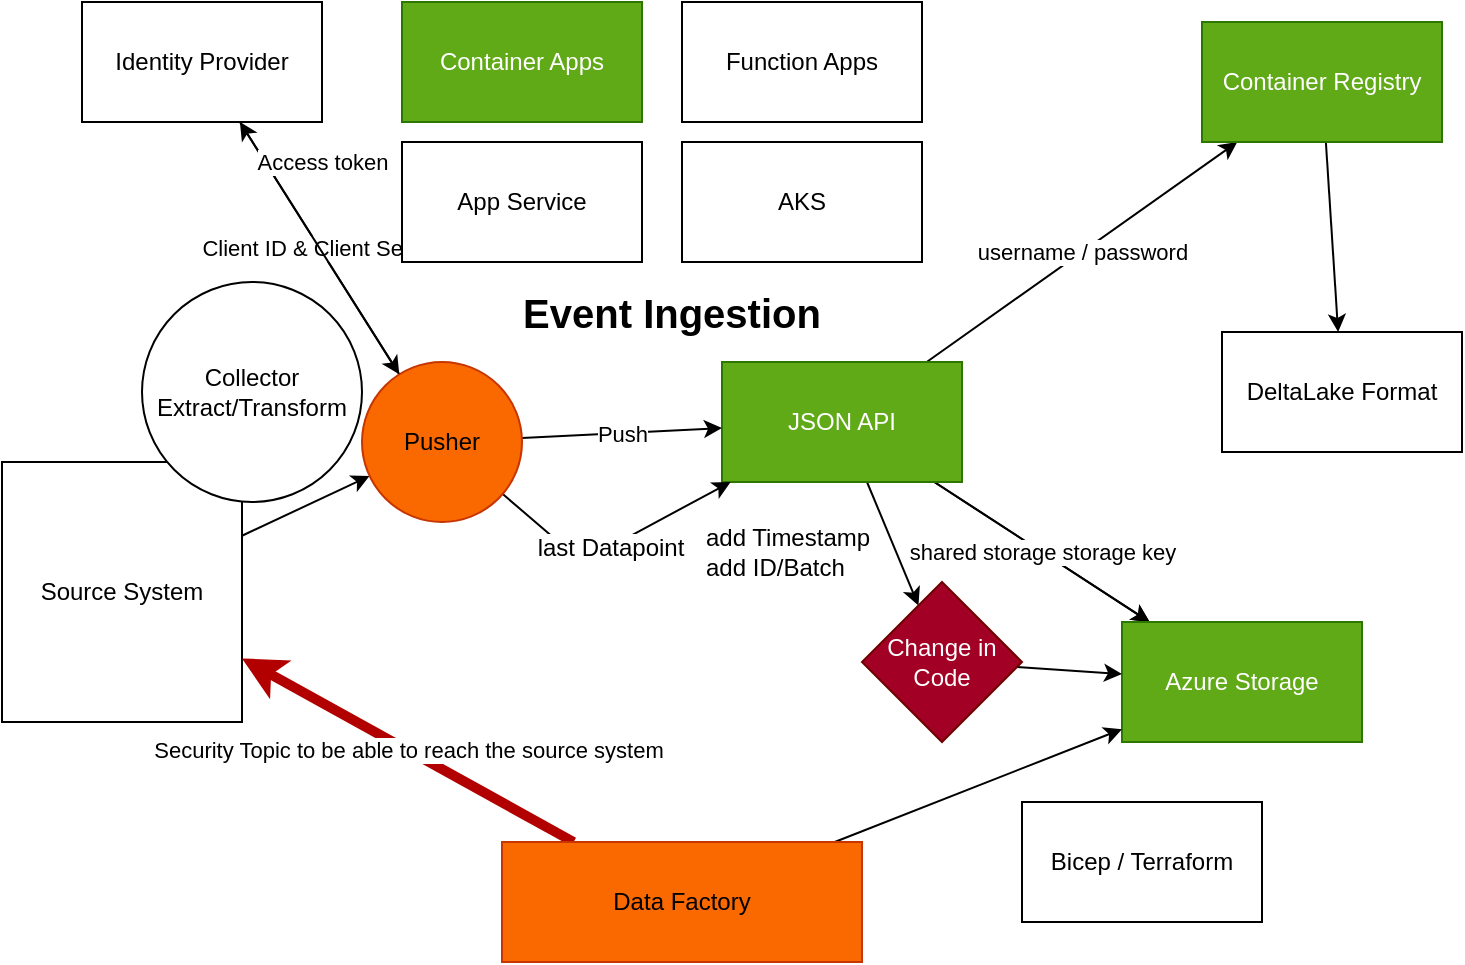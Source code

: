 <mxfile>
    <diagram id="t9q4DKnKi0Tih7HF12co" name="Page-1">
        <mxGraphModel dx="334" dy="1635" grid="1" gridSize="10" guides="1" tooltips="1" connect="1" arrows="1" fold="1" page="1" pageScale="1" pageWidth="827" pageHeight="1169" math="0" shadow="0">
            <root>
                <mxCell id="0"/>
                <mxCell id="1" parent="0"/>
                <mxCell id="6" style="edgeStyle=none;html=1;" parent="1" source="2" target="5" edge="1">
                    <mxGeometry relative="1" as="geometry"/>
                </mxCell>
                <mxCell id="2" value="Source System" style="rounded=0;whiteSpace=wrap;html=1;" parent="1" vertex="1">
                    <mxGeometry x="20" y="90" width="120" height="130" as="geometry"/>
                </mxCell>
                <mxCell id="8" value="parquet format" style="edgeStyle=none;html=1;" parent="1" source="3" target="4" edge="1">
                    <mxGeometry relative="1" as="geometry"/>
                </mxCell>
                <mxCell id="33" value="username / password" style="edgeStyle=none;html=1;" edge="1" parent="1" source="3" target="26">
                    <mxGeometry relative="1" as="geometry"/>
                </mxCell>
                <mxCell id="34" value="shared storage storage key" style="edgeStyle=none;html=1;" edge="1" parent="1" source="3" target="4">
                    <mxGeometry relative="1" as="geometry"/>
                </mxCell>
                <mxCell id="36" style="edgeStyle=none;html=1;" edge="1" parent="1" source="3" target="35">
                    <mxGeometry relative="1" as="geometry"/>
                </mxCell>
                <mxCell id="3" value="JSON API" style="rounded=0;whiteSpace=wrap;html=1;fillColor=#60a917;fontColor=#ffffff;strokeColor=#2D7600;" parent="1" vertex="1">
                    <mxGeometry x="380" y="40" width="120" height="60" as="geometry"/>
                </mxCell>
                <mxCell id="4" value="Azure Storage" style="rounded=0;whiteSpace=wrap;html=1;fillColor=#60a917;fontColor=#ffffff;strokeColor=#2D7600;" parent="1" vertex="1">
                    <mxGeometry x="580" y="170" width="120" height="60" as="geometry"/>
                </mxCell>
                <mxCell id="7" value="Push" style="edgeStyle=none;html=1;" parent="1" source="5" target="3" edge="1">
                    <mxGeometry relative="1" as="geometry">
                        <mxPoint as="offset"/>
                    </mxGeometry>
                </mxCell>
                <mxCell id="14" value="last Datapoint" style="edgeStyle=none;html=1;strokeWidth=1;fontSize=12;" parent="1" source="5" target="3" edge="1">
                    <mxGeometry x="-0.002" relative="1" as="geometry">
                        <mxPoint x="320" y="170" as="targetPoint"/>
                        <Array as="points">
                            <mxPoint x="310" y="140"/>
                        </Array>
                        <mxPoint as="offset"/>
                    </mxGeometry>
                </mxCell>
                <mxCell id="30" value="Client ID &amp;amp; Client Secret" style="edgeStyle=none;html=1;" parent="1" source="5" target="29" edge="1">
                    <mxGeometry x="0.002" relative="1" as="geometry">
                        <mxPoint as="offset"/>
                    </mxGeometry>
                </mxCell>
                <mxCell id="5" value="Pusher" style="ellipse;whiteSpace=wrap;html=1;aspect=fixed;fillColor=#fa6800;fontColor=#000000;strokeColor=#C73500;" parent="1" vertex="1">
                    <mxGeometry x="200" y="40" width="80" height="80" as="geometry"/>
                </mxCell>
                <mxCell id="10" value="Security Topic to be able to reach the source system" style="edgeStyle=none;html=1;fillColor=#e51400;strokeColor=#B20000;strokeWidth=5;" parent="1" source="9" target="2" edge="1">
                    <mxGeometry relative="1" as="geometry"/>
                </mxCell>
                <mxCell id="11" style="edgeStyle=none;html=1;" parent="1" source="9" target="4" edge="1">
                    <mxGeometry relative="1" as="geometry"/>
                </mxCell>
                <mxCell id="9" value="Data Factory" style="rounded=0;whiteSpace=wrap;html=1;fillColor=#fa6800;fontColor=#000000;strokeColor=#C73500;" parent="1" vertex="1">
                    <mxGeometry x="270" y="280" width="180" height="60" as="geometry"/>
                </mxCell>
                <mxCell id="12" value="Event Ingestion" style="text;html=1;strokeColor=none;fillColor=none;align=center;verticalAlign=middle;whiteSpace=wrap;rounded=0;fontSize=20;fontStyle=1" parent="1" vertex="1">
                    <mxGeometry x="270" width="170" height="30" as="geometry"/>
                </mxCell>
                <mxCell id="15" value="add Timestamp&lt;br&gt;add ID/Batch" style="text;html=1;strokeColor=none;fillColor=none;align=left;verticalAlign=middle;whiteSpace=wrap;rounded=0;fontSize=12;" parent="1" vertex="1">
                    <mxGeometry x="370" y="120" width="110" height="30" as="geometry"/>
                </mxCell>
                <mxCell id="16" value="Collector&lt;br&gt;Extract/Transform" style="ellipse;whiteSpace=wrap;html=1;aspect=fixed;fontSize=12;" parent="1" vertex="1">
                    <mxGeometry x="90" width="110" height="110" as="geometry"/>
                </mxCell>
                <mxCell id="17" value="DeltaLake Format" style="rounded=0;whiteSpace=wrap;html=1;fontSize=12;" parent="1" vertex="1">
                    <mxGeometry x="630" y="25" width="120" height="60" as="geometry"/>
                </mxCell>
                <mxCell id="18" value="App Service" style="rounded=0;whiteSpace=wrap;html=1;fontSize=12;" parent="1" vertex="1">
                    <mxGeometry x="220" y="-70" width="120" height="60" as="geometry"/>
                </mxCell>
                <mxCell id="19" value="AKS" style="rounded=0;whiteSpace=wrap;html=1;fontSize=12;" parent="1" vertex="1">
                    <mxGeometry x="360" y="-70" width="120" height="60" as="geometry"/>
                </mxCell>
                <mxCell id="20" value="Container Apps" style="rounded=0;whiteSpace=wrap;html=1;fontSize=12;fillColor=#60a917;fontColor=#ffffff;strokeColor=#2D7600;" parent="1" vertex="1">
                    <mxGeometry x="220" y="-140" width="120" height="60" as="geometry"/>
                </mxCell>
                <mxCell id="21" value="Function Apps" style="rounded=0;whiteSpace=wrap;html=1;fontSize=12;" parent="1" vertex="1">
                    <mxGeometry x="360" y="-140" width="120" height="60" as="geometry"/>
                </mxCell>
                <mxCell id="22" value="Bicep / Terraform" style="rounded=0;whiteSpace=wrap;html=1;fontSize=12;" parent="1" vertex="1">
                    <mxGeometry x="530" y="260" width="120" height="60" as="geometry"/>
                </mxCell>
                <mxCell id="28" value="" style="edgeStyle=none;html=1;" parent="1" source="26" target="17" edge="1">
                    <mxGeometry relative="1" as="geometry"/>
                </mxCell>
                <mxCell id="26" value="Container Registry" style="rounded=0;whiteSpace=wrap;html=1;fillColor=#60a917;fontColor=#ffffff;strokeColor=#2D7600;" parent="1" vertex="1">
                    <mxGeometry x="620" y="-130" width="120" height="60" as="geometry"/>
                </mxCell>
                <mxCell id="31" value="Access token" style="edgeStyle=none;html=1;" parent="1" source="29" target="5" edge="1">
                    <mxGeometry x="-0.48" y="24" relative="1" as="geometry">
                        <mxPoint as="offset"/>
                    </mxGeometry>
                </mxCell>
                <mxCell id="29" value="Identity Provider" style="rounded=0;whiteSpace=wrap;html=1;" parent="1" vertex="1">
                    <mxGeometry x="60" y="-140" width="120" height="60" as="geometry"/>
                </mxCell>
                <mxCell id="37" style="edgeStyle=none;html=1;" edge="1" parent="1" source="35" target="4">
                    <mxGeometry relative="1" as="geometry"/>
                </mxCell>
                <mxCell id="35" value="Change in Code" style="rhombus;whiteSpace=wrap;html=1;fillColor=#a20025;fontColor=#ffffff;strokeColor=#6F0000;" vertex="1" parent="1">
                    <mxGeometry x="450" y="150" width="80" height="80" as="geometry"/>
                </mxCell>
            </root>
        </mxGraphModel>
    </diagram>
</mxfile>